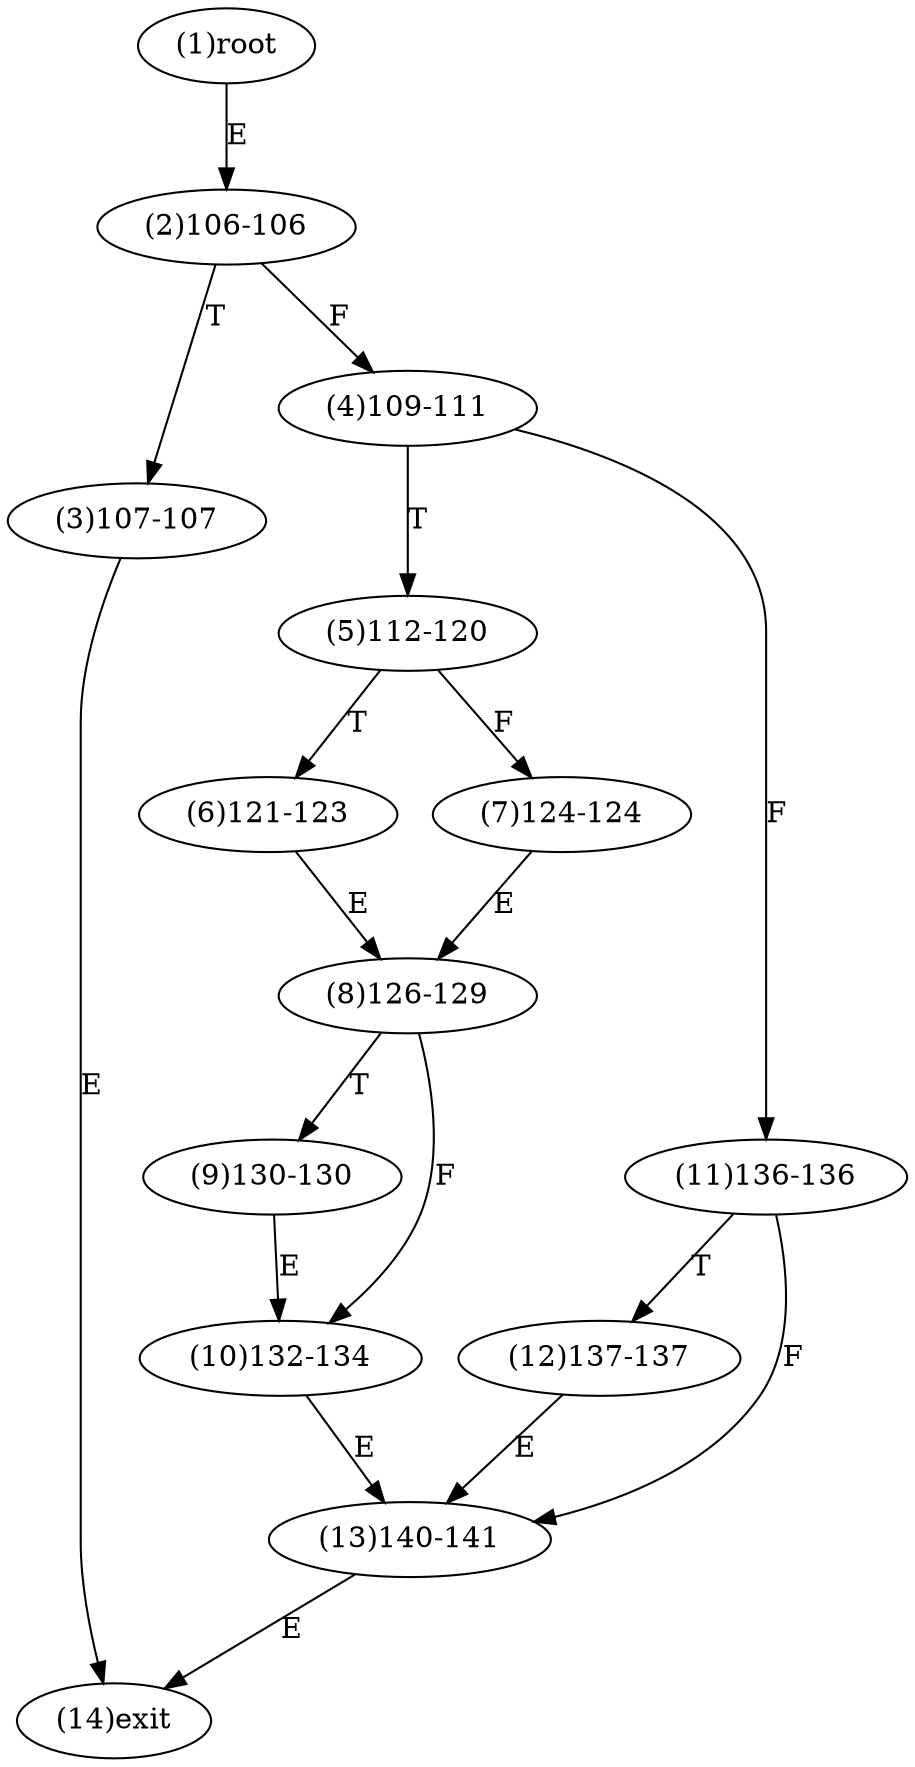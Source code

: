 digraph "" { 
1[ label="(1)root"];
2[ label="(2)106-106"];
3[ label="(3)107-107"];
4[ label="(4)109-111"];
5[ label="(5)112-120"];
6[ label="(6)121-123"];
7[ label="(7)124-124"];
8[ label="(8)126-129"];
9[ label="(9)130-130"];
10[ label="(10)132-134"];
11[ label="(11)136-136"];
12[ label="(12)137-137"];
13[ label="(13)140-141"];
14[ label="(14)exit"];
1->2[ label="E"];
2->4[ label="F"];
2->3[ label="T"];
3->14[ label="E"];
4->11[ label="F"];
4->5[ label="T"];
5->7[ label="F"];
5->6[ label="T"];
6->8[ label="E"];
7->8[ label="E"];
8->10[ label="F"];
8->9[ label="T"];
9->10[ label="E"];
10->13[ label="E"];
11->13[ label="F"];
11->12[ label="T"];
12->13[ label="E"];
13->14[ label="E"];
}